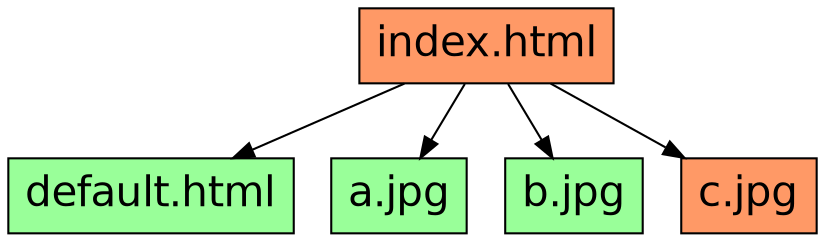 digraph strings {
    graph [fontname = "Helvetica", fontsize = 20]
    node  [fontname = "Helvetica", fontsize = 20, shape = box, style = filled]
    edge  [fontname = "Helvetica", fontsize = 20]

    index [label = "index.html", fillcolor = "#ff9966"];
    default [label = "default.html", fillcolor = "#99ff99"];
    a [label = "a.jpg", fillcolor = "#99ff99"];
    b [label = "b.jpg", fillcolor = "#99ff99"];
    c [label = "c.jpg", fillcolor = "#ff9966"];

    index -> default;
    index -> a;
    index -> b;
    index -> c;
}
